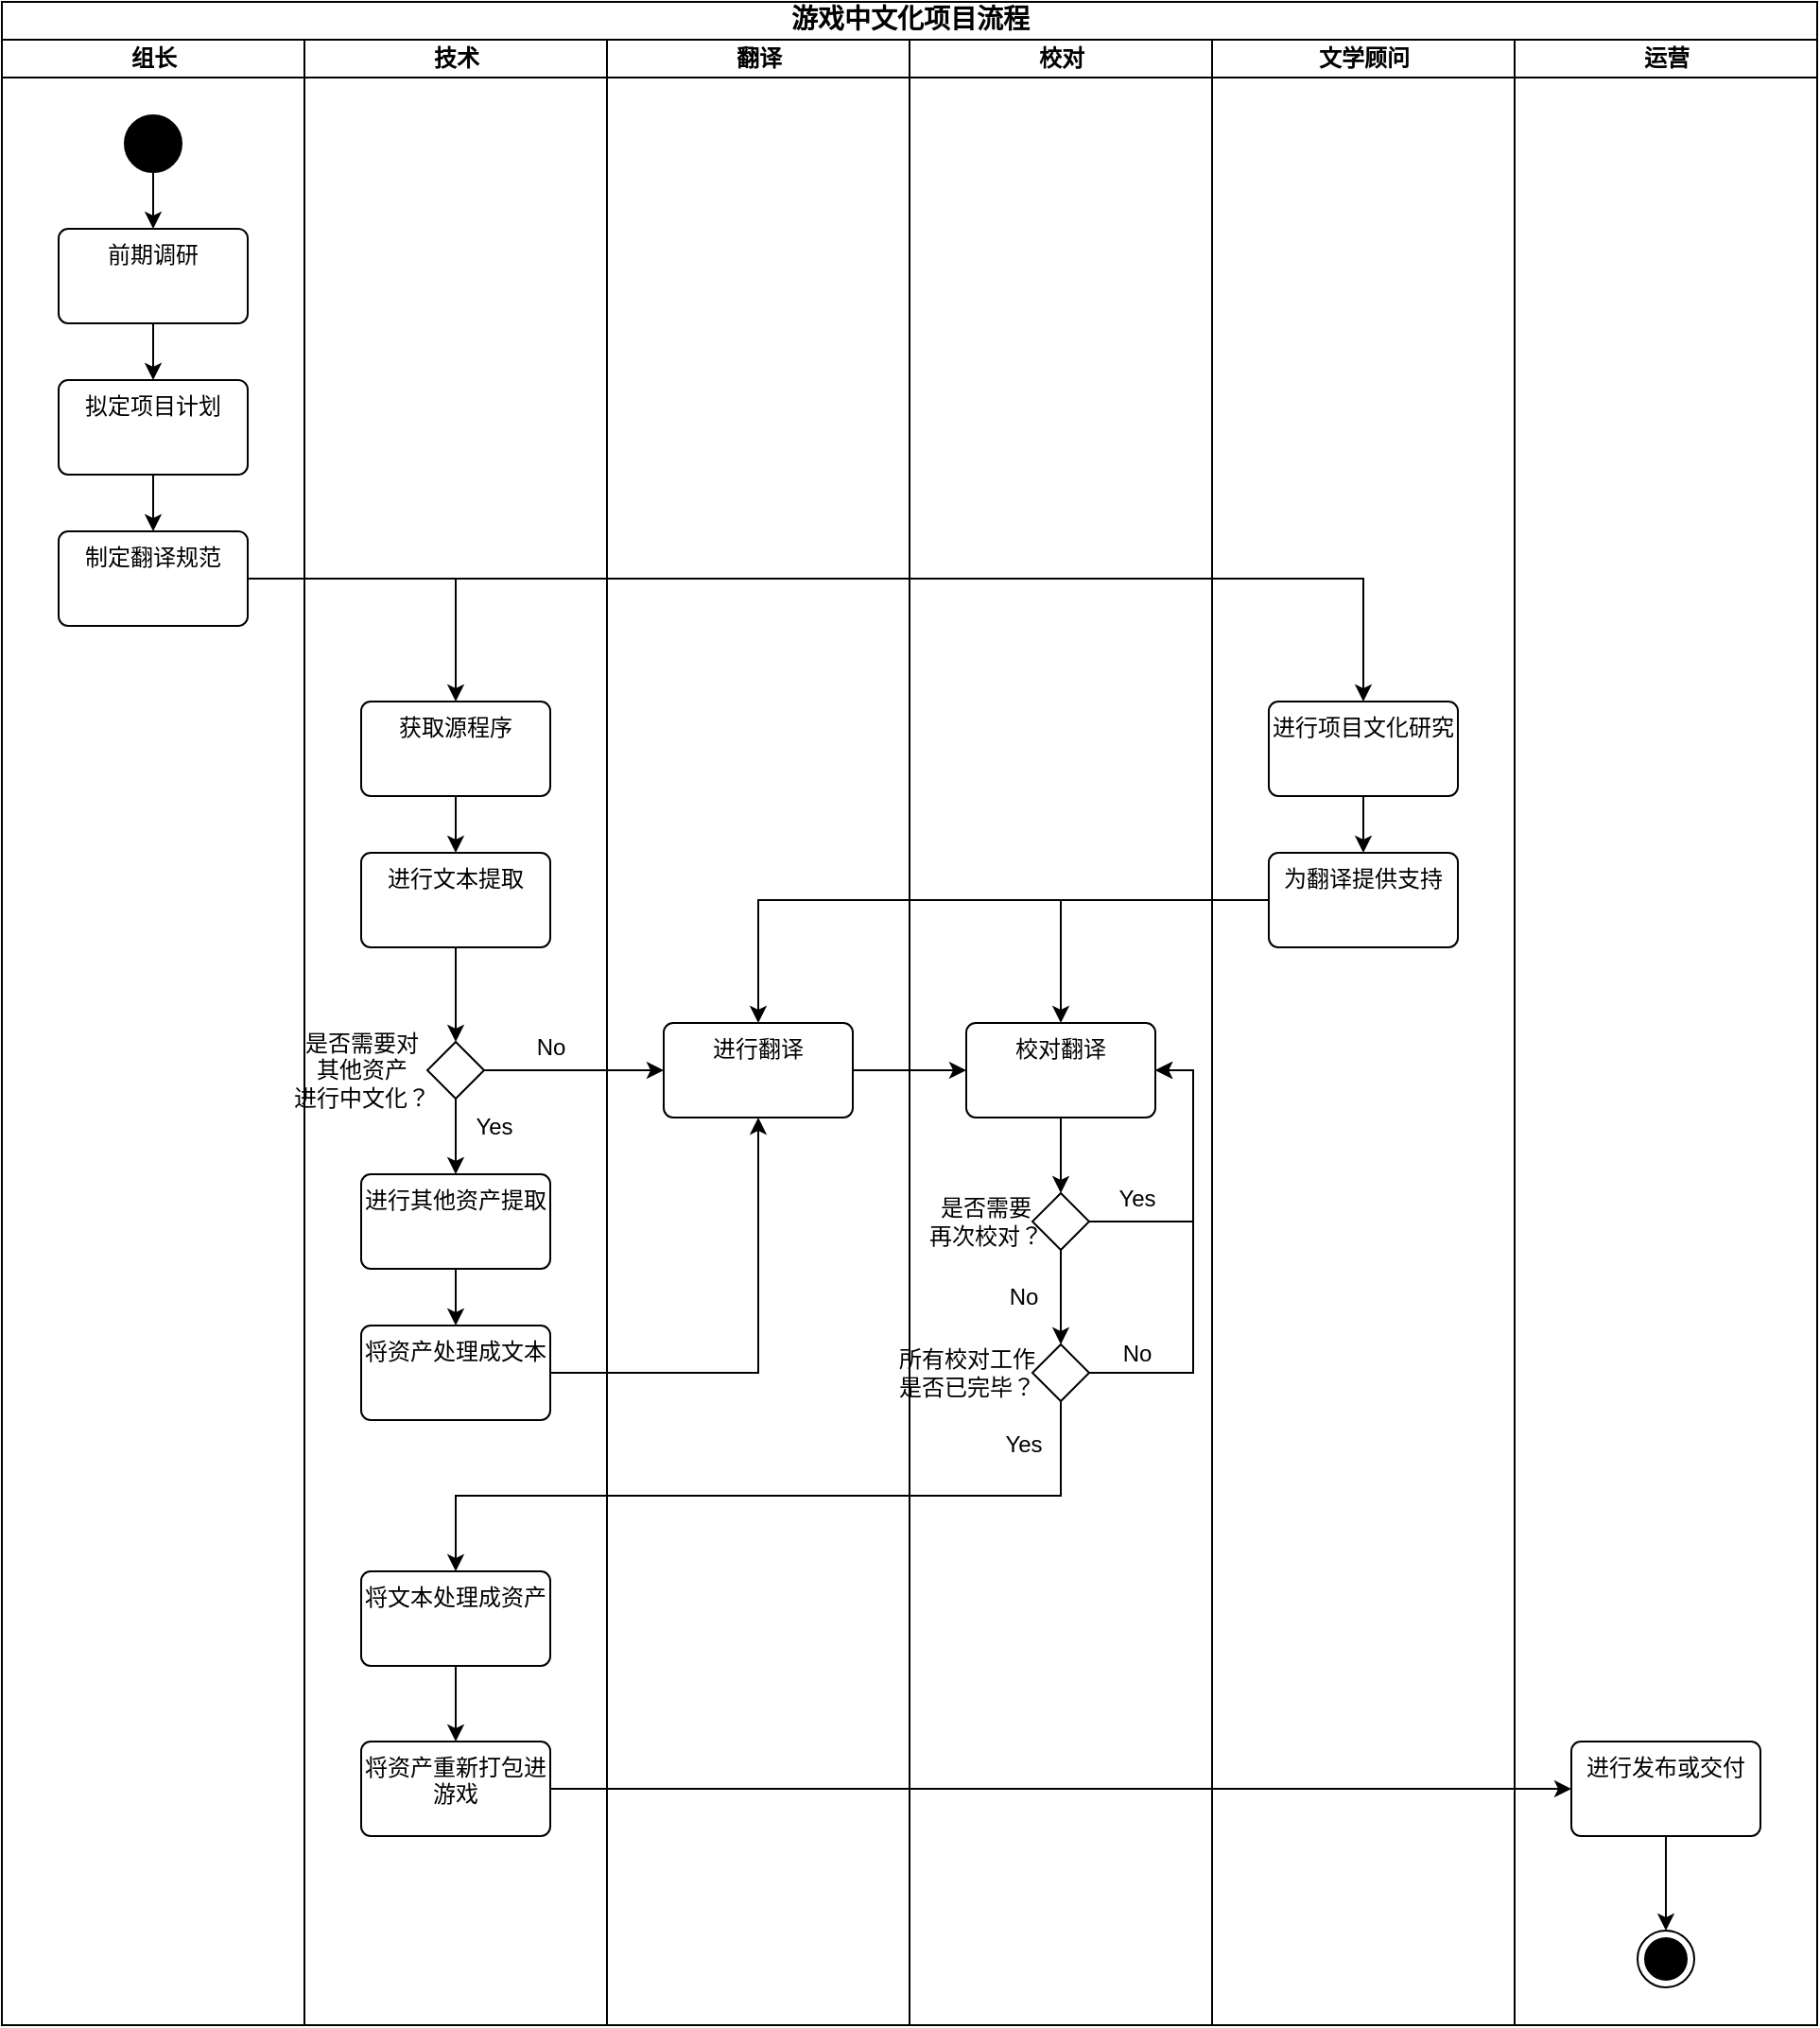 <mxfile version="24.1.0" type="github">
  <diagram name="Page-1" id="74e2e168-ea6b-b213-b513-2b3c1d86103e">
    <mxGraphModel dx="1975" dy="1008" grid="1" gridSize="10" guides="1" tooltips="1" connect="1" arrows="1" fold="1" page="1" pageScale="1" pageWidth="1100" pageHeight="850" background="none" math="0" shadow="0">
      <root>
        <mxCell id="0" />
        <mxCell id="1" parent="0" />
        <mxCell id="77e6c97f196da883-1" value="&lt;span style=&quot;font-size:10.5pt;mso-bidi-font-size:11.0pt;&lt;br/&gt;font-family:等线;mso-ascii-theme-font:minor-latin;mso-fareast-theme-font:minor-fareast;&lt;br/&gt;mso-hansi-theme-font:minor-latin;mso-bidi-font-family:&amp;quot;Times New Roman&amp;quot;;&lt;br/&gt;mso-bidi-theme-font:minor-bidi;mso-ansi-language:EN-US;mso-fareast-language:&lt;br/&gt;ZH-CN;mso-bidi-language:AR-SA&quot;&gt;游戏中文化项目流程&lt;/span&gt;" style="swimlane;html=1;childLayout=stackLayout;startSize=20;rounded=0;shadow=0;labelBackgroundColor=none;strokeWidth=1;fontFamily=Verdana;fontSize=8;align=center;" parent="1" vertex="1">
          <mxGeometry x="70" y="10" width="960" height="1070" as="geometry" />
        </mxCell>
        <mxCell id="77e6c97f196da883-2" value="组长" style="swimlane;html=1;startSize=20;" parent="77e6c97f196da883-1" vertex="1">
          <mxGeometry y="20" width="160" height="1050" as="geometry" />
        </mxCell>
        <mxCell id="o6QtzW5qTcfIPGdQByNp-43" style="edgeStyle=orthogonalEdgeStyle;rounded=0;orthogonalLoop=1;jettySize=auto;html=1;" edge="1" parent="77e6c97f196da883-2" source="o6QtzW5qTcfIPGdQByNp-1" target="o6QtzW5qTcfIPGdQByNp-2">
          <mxGeometry relative="1" as="geometry" />
        </mxCell>
        <mxCell id="o6QtzW5qTcfIPGdQByNp-1" value="" style="ellipse;fillColor=strokeColor;html=1;" vertex="1" parent="77e6c97f196da883-2">
          <mxGeometry x="65" y="40" width="30" height="30" as="geometry" />
        </mxCell>
        <mxCell id="o6QtzW5qTcfIPGdQByNp-21" style="edgeStyle=orthogonalEdgeStyle;rounded=0;orthogonalLoop=1;jettySize=auto;html=1;" edge="1" parent="77e6c97f196da883-2" source="o6QtzW5qTcfIPGdQByNp-2" target="o6QtzW5qTcfIPGdQByNp-4">
          <mxGeometry relative="1" as="geometry" />
        </mxCell>
        <mxCell id="o6QtzW5qTcfIPGdQByNp-2" value="&lt;font style=&quot;font-size: 12px;&quot;&gt;前期调研&lt;/font&gt;" style="html=1;align=center;verticalAlign=top;rounded=1;absoluteArcSize=1;arcSize=10;dashed=0;whiteSpace=wrap;" vertex="1" parent="77e6c97f196da883-2">
          <mxGeometry x="30" y="100" width="100" height="50" as="geometry" />
        </mxCell>
        <mxCell id="o6QtzW5qTcfIPGdQByNp-3" value="制定翻译规范" style="html=1;align=center;verticalAlign=top;rounded=1;absoluteArcSize=1;arcSize=10;dashed=0;whiteSpace=wrap;" vertex="1" parent="77e6c97f196da883-2">
          <mxGeometry x="30" y="260.0" width="100" height="50" as="geometry" />
        </mxCell>
        <mxCell id="o6QtzW5qTcfIPGdQByNp-22" style="edgeStyle=orthogonalEdgeStyle;rounded=0;orthogonalLoop=1;jettySize=auto;html=1;entryX=0.5;entryY=0;entryDx=0;entryDy=0;" edge="1" parent="77e6c97f196da883-2" source="o6QtzW5qTcfIPGdQByNp-4" target="o6QtzW5qTcfIPGdQByNp-3">
          <mxGeometry relative="1" as="geometry" />
        </mxCell>
        <mxCell id="o6QtzW5qTcfIPGdQByNp-4" value="拟定项目计划" style="html=1;align=center;verticalAlign=top;rounded=1;absoluteArcSize=1;arcSize=10;dashed=0;whiteSpace=wrap;" vertex="1" parent="77e6c97f196da883-2">
          <mxGeometry x="30" y="180.0" width="100" height="50" as="geometry" />
        </mxCell>
        <mxCell id="77e6c97f196da883-3" value="技术" style="swimlane;html=1;startSize=20;" parent="77e6c97f196da883-1" vertex="1">
          <mxGeometry x="160" y="20" width="160" height="1050" as="geometry" />
        </mxCell>
        <mxCell id="o6QtzW5qTcfIPGdQByNp-26" style="edgeStyle=orthogonalEdgeStyle;rounded=0;orthogonalLoop=1;jettySize=auto;html=1;entryX=0.5;entryY=0;entryDx=0;entryDy=0;" edge="1" parent="77e6c97f196da883-3" source="o6QtzW5qTcfIPGdQByNp-6" target="o6QtzW5qTcfIPGdQByNp-10">
          <mxGeometry relative="1" as="geometry" />
        </mxCell>
        <mxCell id="o6QtzW5qTcfIPGdQByNp-6" value="进行文本提取" style="html=1;align=center;verticalAlign=top;rounded=1;absoluteArcSize=1;arcSize=10;dashed=0;whiteSpace=wrap;" vertex="1" parent="77e6c97f196da883-3">
          <mxGeometry x="30" y="430.0" width="100" height="50" as="geometry" />
        </mxCell>
        <mxCell id="o6QtzW5qTcfIPGdQByNp-25" style="edgeStyle=orthogonalEdgeStyle;rounded=0;orthogonalLoop=1;jettySize=auto;html=1;" edge="1" parent="77e6c97f196da883-3" source="o6QtzW5qTcfIPGdQByNp-5" target="o6QtzW5qTcfIPGdQByNp-6">
          <mxGeometry relative="1" as="geometry" />
        </mxCell>
        <mxCell id="o6QtzW5qTcfIPGdQByNp-5" value="获取源程序" style="html=1;align=center;verticalAlign=top;rounded=1;absoluteArcSize=1;arcSize=10;dashed=0;whiteSpace=wrap;" vertex="1" parent="77e6c97f196da883-3">
          <mxGeometry x="30" y="350.0" width="100" height="50" as="geometry" />
        </mxCell>
        <mxCell id="o6QtzW5qTcfIPGdQByNp-38" style="edgeStyle=orthogonalEdgeStyle;rounded=0;orthogonalLoop=1;jettySize=auto;html=1;" edge="1" parent="77e6c97f196da883-3" source="o6QtzW5qTcfIPGdQByNp-7" target="o6QtzW5qTcfIPGdQByNp-8">
          <mxGeometry relative="1" as="geometry" />
        </mxCell>
        <mxCell id="o6QtzW5qTcfIPGdQByNp-7" value="进行其他资产提取" style="html=1;align=center;verticalAlign=top;rounded=1;absoluteArcSize=1;arcSize=10;dashed=0;whiteSpace=wrap;" vertex="1" parent="77e6c97f196da883-3">
          <mxGeometry x="30" y="600.0" width="100" height="50" as="geometry" />
        </mxCell>
        <mxCell id="o6QtzW5qTcfIPGdQByNp-8" value="将资产处理成文本" style="html=1;align=center;verticalAlign=top;rounded=1;absoluteArcSize=1;arcSize=10;dashed=0;whiteSpace=wrap;" vertex="1" parent="77e6c97f196da883-3">
          <mxGeometry x="30" y="680.0" width="100" height="50" as="geometry" />
        </mxCell>
        <mxCell id="o6QtzW5qTcfIPGdQByNp-27" style="edgeStyle=orthogonalEdgeStyle;rounded=0;orthogonalLoop=1;jettySize=auto;html=1;entryX=0.5;entryY=0;entryDx=0;entryDy=0;" edge="1" parent="77e6c97f196da883-3" source="o6QtzW5qTcfIPGdQByNp-10" target="o6QtzW5qTcfIPGdQByNp-7">
          <mxGeometry relative="1" as="geometry" />
        </mxCell>
        <mxCell id="o6QtzW5qTcfIPGdQByNp-10" value="" style="rhombus;" vertex="1" parent="77e6c97f196da883-3">
          <mxGeometry x="65" y="530" width="30" height="30" as="geometry" />
        </mxCell>
        <mxCell id="o6QtzW5qTcfIPGdQByNp-46" value="No" style="text;html=1;align=center;verticalAlign=middle;resizable=0;points=[];autosize=1;strokeColor=none;fillColor=none;" vertex="1" parent="77e6c97f196da883-3">
          <mxGeometry x="110" y="518" width="40" height="30" as="geometry" />
        </mxCell>
        <mxCell id="o6QtzW5qTcfIPGdQByNp-47" value="Yes" style="text;html=1;align=center;verticalAlign=middle;resizable=0;points=[];autosize=1;strokeColor=none;fillColor=none;" vertex="1" parent="77e6c97f196da883-3">
          <mxGeometry x="80" y="560" width="40" height="30" as="geometry" />
        </mxCell>
        <mxCell id="o6QtzW5qTcfIPGdQByNp-52" value="&lt;div&gt;是否需要对&lt;/div&gt;&lt;div&gt;其他资产&lt;/div&gt;&lt;div&gt;进行中文化？&lt;/div&gt;" style="text;html=1;align=center;verticalAlign=middle;resizable=0;points=[];autosize=1;strokeColor=none;fillColor=none;" vertex="1" parent="77e6c97f196da883-3">
          <mxGeometry x="-20" y="515" width="100" height="60" as="geometry" />
        </mxCell>
        <mxCell id="o6QtzW5qTcfIPGdQByNp-53" value="将文本处理成资产" style="html=1;align=center;verticalAlign=top;rounded=1;absoluteArcSize=1;arcSize=10;dashed=0;whiteSpace=wrap;" vertex="1" parent="77e6c97f196da883-3">
          <mxGeometry x="30" y="810.0" width="100" height="50" as="geometry" />
        </mxCell>
        <mxCell id="77e6c97f196da883-4" value="翻译" style="swimlane;html=1;startSize=20;" parent="77e6c97f196da883-1" vertex="1">
          <mxGeometry x="320" y="20" width="160" height="1050" as="geometry" />
        </mxCell>
        <mxCell id="o6QtzW5qTcfIPGdQByNp-11" value="进行翻译" style="html=1;align=center;verticalAlign=top;rounded=1;absoluteArcSize=1;arcSize=10;dashed=0;whiteSpace=wrap;" vertex="1" parent="77e6c97f196da883-4">
          <mxGeometry x="30" y="520.0" width="100" height="50" as="geometry" />
        </mxCell>
        <mxCell id="77e6c97f196da883-5" value="校对" style="swimlane;html=1;startSize=20;" parent="77e6c97f196da883-1" vertex="1">
          <mxGeometry x="480" y="20" width="160" height="1050" as="geometry" />
        </mxCell>
        <mxCell id="o6QtzW5qTcfIPGdQByNp-33" style="edgeStyle=orthogonalEdgeStyle;rounded=0;orthogonalLoop=1;jettySize=auto;html=1;entryX=0.5;entryY=0;entryDx=0;entryDy=0;" edge="1" parent="77e6c97f196da883-5" source="o6QtzW5qTcfIPGdQByNp-12" target="o6QtzW5qTcfIPGdQByNp-17">
          <mxGeometry relative="1" as="geometry" />
        </mxCell>
        <mxCell id="o6QtzW5qTcfIPGdQByNp-12" value="校对翻译" style="html=1;align=center;verticalAlign=top;rounded=1;absoluteArcSize=1;arcSize=10;dashed=0;whiteSpace=wrap;" vertex="1" parent="77e6c97f196da883-5">
          <mxGeometry x="30" y="520.0" width="100" height="50" as="geometry" />
        </mxCell>
        <mxCell id="o6QtzW5qTcfIPGdQByNp-34" style="edgeStyle=orthogonalEdgeStyle;rounded=0;orthogonalLoop=1;jettySize=auto;html=1;entryX=1;entryY=0.5;entryDx=0;entryDy=0;" edge="1" parent="77e6c97f196da883-5" source="o6QtzW5qTcfIPGdQByNp-17" target="o6QtzW5qTcfIPGdQByNp-12">
          <mxGeometry relative="1" as="geometry">
            <Array as="points">
              <mxPoint x="150" y="625" />
              <mxPoint x="150" y="545" />
            </Array>
          </mxGeometry>
        </mxCell>
        <mxCell id="o6QtzW5qTcfIPGdQByNp-35" style="edgeStyle=orthogonalEdgeStyle;rounded=0;orthogonalLoop=1;jettySize=auto;html=1;entryX=0.5;entryY=0;entryDx=0;entryDy=0;" edge="1" parent="77e6c97f196da883-5" source="o6QtzW5qTcfIPGdQByNp-17" target="o6QtzW5qTcfIPGdQByNp-18">
          <mxGeometry relative="1" as="geometry" />
        </mxCell>
        <mxCell id="o6QtzW5qTcfIPGdQByNp-17" value="" style="rhombus;" vertex="1" parent="77e6c97f196da883-5">
          <mxGeometry x="65" y="610" width="30" height="30" as="geometry" />
        </mxCell>
        <mxCell id="o6QtzW5qTcfIPGdQByNp-40" style="edgeStyle=elbowEdgeStyle;rounded=0;orthogonalLoop=1;jettySize=auto;html=1;" edge="1" parent="77e6c97f196da883-5" source="o6QtzW5qTcfIPGdQByNp-18" target="o6QtzW5qTcfIPGdQByNp-12">
          <mxGeometry relative="1" as="geometry">
            <Array as="points">
              <mxPoint x="150" y="630" />
            </Array>
          </mxGeometry>
        </mxCell>
        <mxCell id="o6QtzW5qTcfIPGdQByNp-18" value="" style="rhombus;" vertex="1" parent="77e6c97f196da883-5">
          <mxGeometry x="65" y="690" width="30" height="30" as="geometry" />
        </mxCell>
        <mxCell id="o6QtzW5qTcfIPGdQByNp-48" value="Yes" style="text;html=1;align=center;verticalAlign=middle;resizable=0;points=[];autosize=1;strokeColor=none;fillColor=none;" vertex="1" parent="77e6c97f196da883-5">
          <mxGeometry x="100" y="598" width="40" height="30" as="geometry" />
        </mxCell>
        <mxCell id="o6QtzW5qTcfIPGdQByNp-49" value="No" style="text;html=1;align=center;verticalAlign=middle;resizable=0;points=[];autosize=1;strokeColor=none;fillColor=none;" vertex="1" parent="77e6c97f196da883-5">
          <mxGeometry x="40" y="650" width="40" height="30" as="geometry" />
        </mxCell>
        <mxCell id="o6QtzW5qTcfIPGdQByNp-51" value="No" style="text;html=1;align=center;verticalAlign=middle;resizable=0;points=[];autosize=1;strokeColor=none;fillColor=none;" vertex="1" parent="77e6c97f196da883-5">
          <mxGeometry x="100" y="680" width="40" height="30" as="geometry" />
        </mxCell>
        <mxCell id="o6QtzW5qTcfIPGdQByNp-55" value="&lt;div&gt;是否需要&lt;/div&gt;&lt;div&gt;再次校对？&lt;/div&gt;" style="text;html=1;align=center;verticalAlign=middle;resizable=0;points=[];autosize=1;strokeColor=none;fillColor=none;" vertex="1" parent="77e6c97f196da883-5">
          <mxGeometry y="605" width="80" height="40" as="geometry" />
        </mxCell>
        <mxCell id="o6QtzW5qTcfIPGdQByNp-56" value="&lt;div&gt;所有校对工作&lt;/div&gt;&lt;div&gt;是否已完毕？&lt;/div&gt;" style="text;html=1;align=center;verticalAlign=middle;resizable=0;points=[];autosize=1;strokeColor=none;fillColor=none;" vertex="1" parent="77e6c97f196da883-5">
          <mxGeometry x="-20" y="685" width="100" height="40" as="geometry" />
        </mxCell>
        <mxCell id="77e6c97f196da883-6" value="文学顾问" style="swimlane;html=1;startSize=20;" parent="77e6c97f196da883-1" vertex="1">
          <mxGeometry x="640" y="20" width="160" height="1050" as="geometry" />
        </mxCell>
        <mxCell id="o6QtzW5qTcfIPGdQByNp-16" value="为翻译提供支持" style="html=1;align=center;verticalAlign=top;rounded=1;absoluteArcSize=1;arcSize=10;dashed=0;whiteSpace=wrap;" vertex="1" parent="77e6c97f196da883-6">
          <mxGeometry x="30" y="430.0" width="100" height="50" as="geometry" />
        </mxCell>
        <mxCell id="o6QtzW5qTcfIPGdQByNp-28" style="edgeStyle=orthogonalEdgeStyle;rounded=0;orthogonalLoop=1;jettySize=auto;html=1;" edge="1" parent="77e6c97f196da883-6" source="o6QtzW5qTcfIPGdQByNp-19" target="o6QtzW5qTcfIPGdQByNp-16">
          <mxGeometry relative="1" as="geometry" />
        </mxCell>
        <mxCell id="o6QtzW5qTcfIPGdQByNp-19" value="进行项目文化研究" style="html=1;align=center;verticalAlign=top;rounded=1;absoluteArcSize=1;arcSize=10;dashed=0;whiteSpace=wrap;" vertex="1" parent="77e6c97f196da883-6">
          <mxGeometry x="30" y="350.0" width="100" height="50" as="geometry" />
        </mxCell>
        <mxCell id="o6QtzW5qTcfIPGdQByNp-13" value="运营" style="swimlane;html=1;startSize=20;" vertex="1" parent="77e6c97f196da883-1">
          <mxGeometry x="800" y="20" width="160" height="1050" as="geometry" />
        </mxCell>
        <mxCell id="o6QtzW5qTcfIPGdQByNp-45" style="edgeStyle=orthogonalEdgeStyle;rounded=0;orthogonalLoop=1;jettySize=auto;html=1;" edge="1" parent="o6QtzW5qTcfIPGdQByNp-13" source="o6QtzW5qTcfIPGdQByNp-14" target="o6QtzW5qTcfIPGdQByNp-44">
          <mxGeometry relative="1" as="geometry" />
        </mxCell>
        <mxCell id="o6QtzW5qTcfIPGdQByNp-20" value="将资产重新打包进游戏" style="html=1;align=center;verticalAlign=top;rounded=1;absoluteArcSize=1;arcSize=10;dashed=0;whiteSpace=wrap;" vertex="1" parent="o6QtzW5qTcfIPGdQByNp-13">
          <mxGeometry x="-610" y="900.0" width="100" height="50" as="geometry" />
        </mxCell>
        <mxCell id="o6QtzW5qTcfIPGdQByNp-42" style="edgeStyle=orthogonalEdgeStyle;rounded=0;orthogonalLoop=1;jettySize=auto;html=1;entryX=0;entryY=0.5;entryDx=0;entryDy=0;" edge="1" parent="o6QtzW5qTcfIPGdQByNp-13" source="o6QtzW5qTcfIPGdQByNp-20" target="o6QtzW5qTcfIPGdQByNp-14">
          <mxGeometry relative="1" as="geometry" />
        </mxCell>
        <mxCell id="o6QtzW5qTcfIPGdQByNp-14" value="进行发布或交付" style="html=1;align=center;verticalAlign=top;rounded=1;absoluteArcSize=1;arcSize=10;dashed=0;whiteSpace=wrap;" vertex="1" parent="o6QtzW5qTcfIPGdQByNp-13">
          <mxGeometry x="30" y="900.0" width="100" height="50" as="geometry" />
        </mxCell>
        <mxCell id="o6QtzW5qTcfIPGdQByNp-44" value="" style="ellipse;html=1;shape=endState;fillColor=strokeColor;" vertex="1" parent="o6QtzW5qTcfIPGdQByNp-13">
          <mxGeometry x="65" y="1000" width="30" height="30" as="geometry" />
        </mxCell>
        <mxCell id="o6QtzW5qTcfIPGdQByNp-23" style="edgeStyle=orthogonalEdgeStyle;rounded=0;orthogonalLoop=1;jettySize=auto;html=1;" edge="1" parent="77e6c97f196da883-1" source="o6QtzW5qTcfIPGdQByNp-3" target="o6QtzW5qTcfIPGdQByNp-19">
          <mxGeometry relative="1" as="geometry" />
        </mxCell>
        <mxCell id="o6QtzW5qTcfIPGdQByNp-24" style="edgeStyle=orthogonalEdgeStyle;rounded=0;orthogonalLoop=1;jettySize=auto;html=1;entryX=0.5;entryY=0;entryDx=0;entryDy=0;" edge="1" parent="77e6c97f196da883-1" source="o6QtzW5qTcfIPGdQByNp-3" target="o6QtzW5qTcfIPGdQByNp-5">
          <mxGeometry relative="1" as="geometry" />
        </mxCell>
        <mxCell id="o6QtzW5qTcfIPGdQByNp-29" style="edgeStyle=orthogonalEdgeStyle;rounded=0;orthogonalLoop=1;jettySize=auto;html=1;entryX=0.5;entryY=0;entryDx=0;entryDy=0;" edge="1" parent="77e6c97f196da883-1" source="o6QtzW5qTcfIPGdQByNp-16" target="o6QtzW5qTcfIPGdQByNp-11">
          <mxGeometry relative="1" as="geometry" />
        </mxCell>
        <mxCell id="o6QtzW5qTcfIPGdQByNp-30" style="edgeStyle=orthogonalEdgeStyle;rounded=0;orthogonalLoop=1;jettySize=auto;html=1;" edge="1" parent="77e6c97f196da883-1" source="o6QtzW5qTcfIPGdQByNp-16" target="o6QtzW5qTcfIPGdQByNp-12">
          <mxGeometry relative="1" as="geometry" />
        </mxCell>
        <mxCell id="o6QtzW5qTcfIPGdQByNp-31" style="edgeStyle=orthogonalEdgeStyle;rounded=0;orthogonalLoop=1;jettySize=auto;html=1;" edge="1" parent="77e6c97f196da883-1" source="o6QtzW5qTcfIPGdQByNp-10" target="o6QtzW5qTcfIPGdQByNp-11">
          <mxGeometry relative="1" as="geometry" />
        </mxCell>
        <mxCell id="o6QtzW5qTcfIPGdQByNp-32" style="edgeStyle=orthogonalEdgeStyle;rounded=0;orthogonalLoop=1;jettySize=auto;html=1;entryX=0;entryY=0.5;entryDx=0;entryDy=0;" edge="1" parent="77e6c97f196da883-1" source="o6QtzW5qTcfIPGdQByNp-11" target="o6QtzW5qTcfIPGdQByNp-12">
          <mxGeometry relative="1" as="geometry" />
        </mxCell>
        <mxCell id="o6QtzW5qTcfIPGdQByNp-39" style="edgeStyle=orthogonalEdgeStyle;rounded=0;orthogonalLoop=1;jettySize=auto;html=1;" edge="1" parent="77e6c97f196da883-1" source="o6QtzW5qTcfIPGdQByNp-8" target="o6QtzW5qTcfIPGdQByNp-11">
          <mxGeometry relative="1" as="geometry" />
        </mxCell>
        <mxCell id="o6QtzW5qTcfIPGdQByNp-41" style="edgeStyle=orthogonalEdgeStyle;rounded=0;orthogonalLoop=1;jettySize=auto;html=1;entryX=0.5;entryY=0;entryDx=0;entryDy=0;" edge="1" parent="77e6c97f196da883-1" source="o6QtzW5qTcfIPGdQByNp-18" target="o6QtzW5qTcfIPGdQByNp-53">
          <mxGeometry relative="1" as="geometry">
            <mxPoint x="240" y="800" as="targetPoint" />
            <Array as="points">
              <mxPoint x="560" y="790" />
              <mxPoint x="240" y="790" />
            </Array>
          </mxGeometry>
        </mxCell>
        <mxCell id="o6QtzW5qTcfIPGdQByNp-54" style="edgeStyle=orthogonalEdgeStyle;rounded=0;orthogonalLoop=1;jettySize=auto;html=1;entryX=0.5;entryY=0;entryDx=0;entryDy=0;" edge="1" parent="77e6c97f196da883-1" source="o6QtzW5qTcfIPGdQByNp-53" target="o6QtzW5qTcfIPGdQByNp-20">
          <mxGeometry relative="1" as="geometry" />
        </mxCell>
        <mxCell id="o6QtzW5qTcfIPGdQByNp-50" value="Yes" style="text;html=1;align=center;verticalAlign=middle;resizable=0;points=[];autosize=1;strokeColor=none;fillColor=none;" vertex="1" parent="1">
          <mxGeometry x="590" y="758" width="40" height="30" as="geometry" />
        </mxCell>
      </root>
    </mxGraphModel>
  </diagram>
</mxfile>
